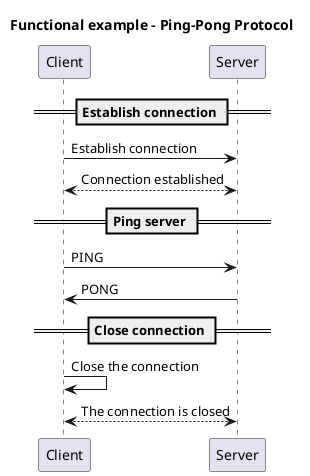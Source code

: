 @startuml functional-example

title "Functional example - Ping-Pong Protocol"

participant "Client" as c
participant "Server" as s

== Establish connection ==

c->s: Establish connection
c<-->s: Connection established

== Ping server ==

c->s: PING
s->c: PONG

== Close connection ==

c->c: Close the connection
c<-->s: The connection is closed
@enduml
